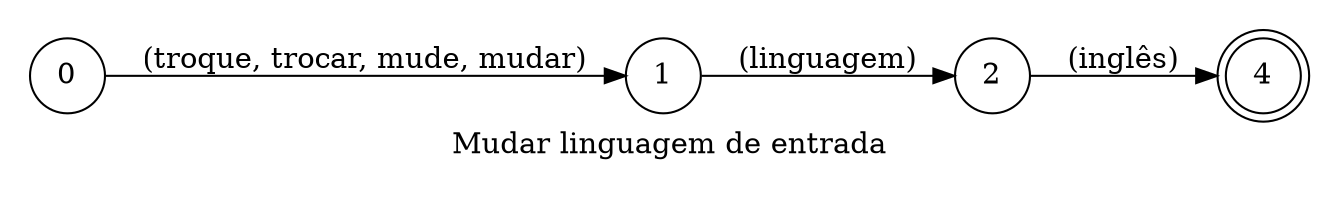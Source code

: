 digraph change_lang {
    id="__change_lang";
    label="Mudar linguagem de entrada";
    lang="pt-BR";
    langName="Português";
    pad="0.2";
    rankdir=LR;
    node[shape=doublecircle]; 4;
    node[shape=circle];

    0 -> 1 [label="(troque, trocar, mude, mudar)"];
    1 -> 2 [label="(linguagem)"];
    2 -> 4 [label="(inglês)", sem="para"];

    title="Mudar linguagem de entrada";
    desc="Mudar linguagem de entrada para inglês";

    examples="
      mude a linguagem para inglês,
      troque a linguagem para inglês,
      mudar linguagem para francês,
      trocar linguagem para inglês
    "
}